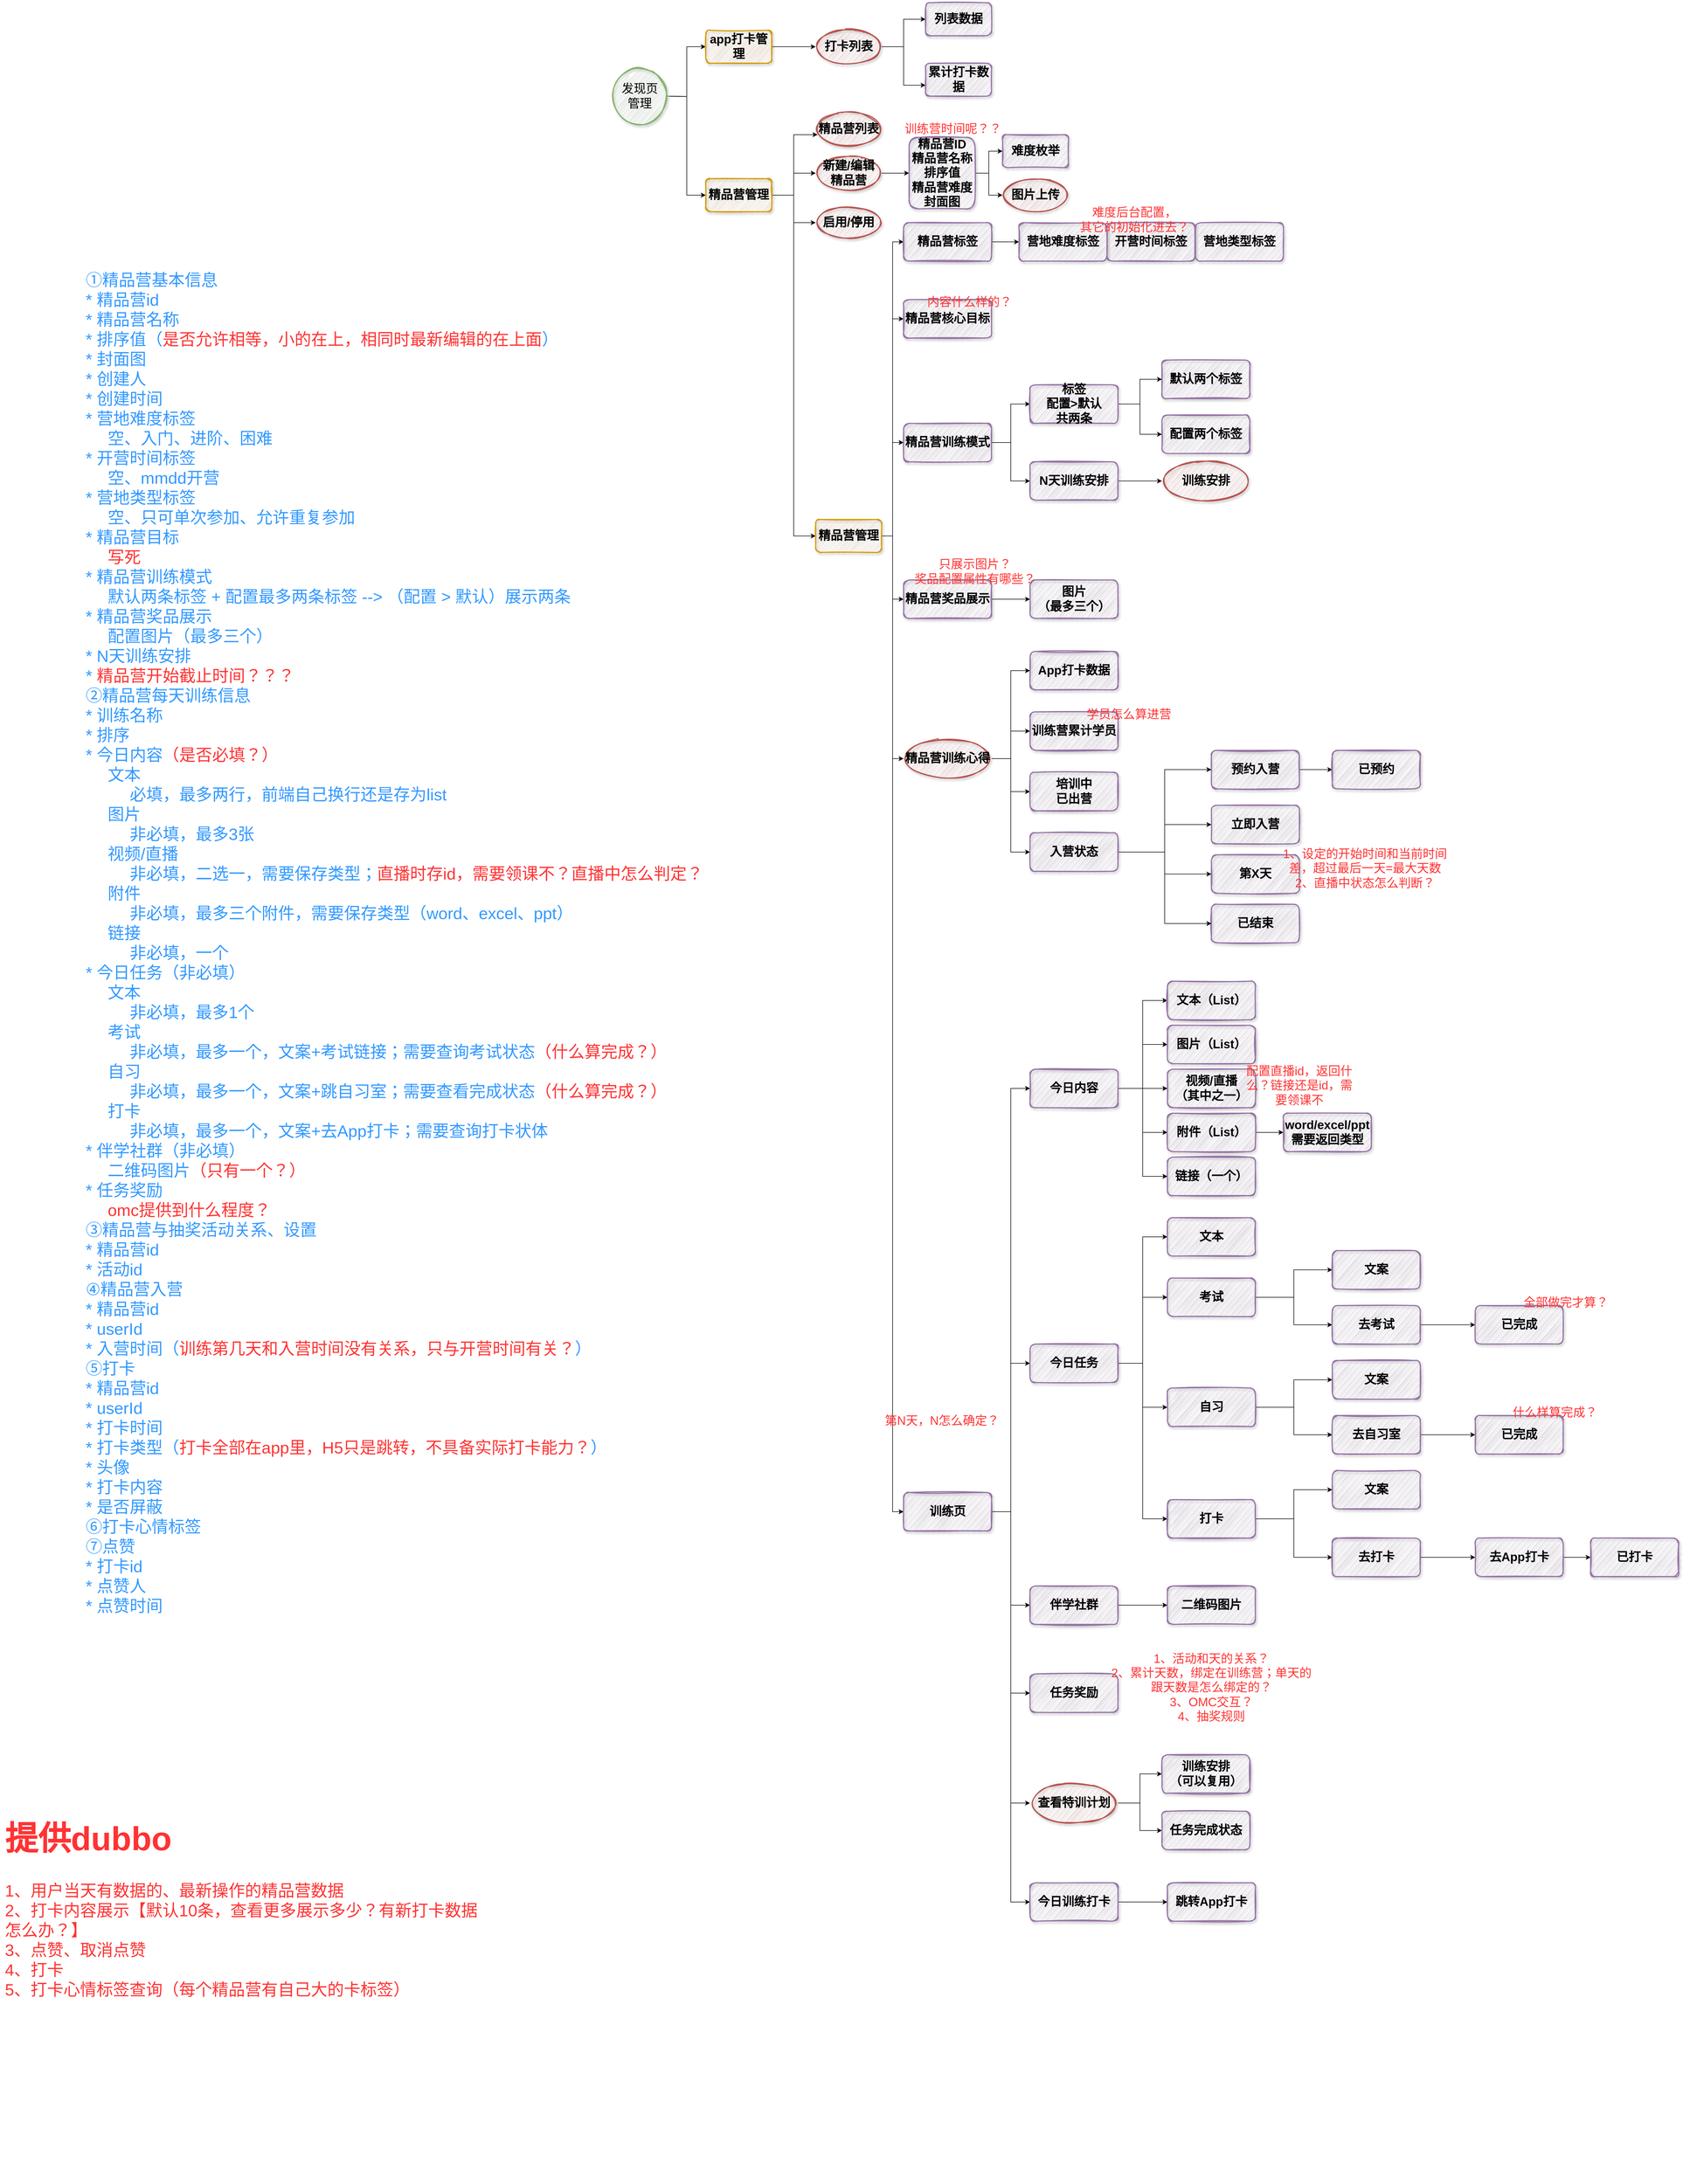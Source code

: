 <mxfile version="16.5.6" type="github">
  <diagram id="2Vl-29mJTYHd3rG5gsJs" name="Page-1">
    <mxGraphModel dx="2404" dy="913" grid="1" gridSize="10" guides="1" tooltips="1" connect="1" arrows="1" fold="1" page="1" pageScale="1" pageWidth="827" pageHeight="1169" math="0" shadow="0">
      <root>
        <mxCell id="0" />
        <mxCell id="1" parent="0" />
        <mxCell id="tsZCZAis8NTeMSvLRY_F-6" style="edgeStyle=orthogonalEdgeStyle;rounded=0;orthogonalLoop=1;jettySize=auto;html=1;exitX=1;exitY=0.5;exitDx=0;exitDy=0;exitPerimeter=0;entryX=0;entryY=0.5;entryDx=0;entryDy=0;fontSize=22;" edge="1" parent="1" target="tsZCZAis8NTeMSvLRY_F-4">
          <mxGeometry relative="1" as="geometry">
            <mxPoint x="690" y="630" as="sourcePoint" />
          </mxGeometry>
        </mxCell>
        <mxCell id="tsZCZAis8NTeMSvLRY_F-7" style="edgeStyle=orthogonalEdgeStyle;rounded=0;orthogonalLoop=1;jettySize=auto;html=1;exitX=1;exitY=0.5;exitDx=0;exitDy=0;exitPerimeter=0;entryX=0;entryY=0.5;entryDx=0;entryDy=0;fontSize=22;" edge="1" parent="1" target="tsZCZAis8NTeMSvLRY_F-2">
          <mxGeometry relative="1" as="geometry">
            <mxPoint x="690" y="630" as="sourcePoint" />
          </mxGeometry>
        </mxCell>
        <mxCell id="tsZCZAis8NTeMSvLRY_F-26" value="" style="edgeStyle=orthogonalEdgeStyle;rounded=0;orthogonalLoop=1;jettySize=auto;html=1;fontSize=22;" edge="1" parent="1" source="tsZCZAis8NTeMSvLRY_F-2" target="tsZCZAis8NTeMSvLRY_F-25">
          <mxGeometry relative="1" as="geometry">
            <Array as="points">
              <mxPoint x="920" y="810" />
              <mxPoint x="920" y="700" />
            </Array>
          </mxGeometry>
        </mxCell>
        <mxCell id="tsZCZAis8NTeMSvLRY_F-28" value="" style="edgeStyle=orthogonalEdgeStyle;rounded=0;orthogonalLoop=1;jettySize=auto;html=1;fontSize=22;" edge="1" parent="1" source="tsZCZAis8NTeMSvLRY_F-2" target="tsZCZAis8NTeMSvLRY_F-27">
          <mxGeometry relative="1" as="geometry" />
        </mxCell>
        <mxCell id="tsZCZAis8NTeMSvLRY_F-30" value="" style="edgeStyle=orthogonalEdgeStyle;rounded=0;orthogonalLoop=1;jettySize=auto;html=1;fontSize=22;" edge="1" parent="1" source="tsZCZAis8NTeMSvLRY_F-2" target="tsZCZAis8NTeMSvLRY_F-29">
          <mxGeometry relative="1" as="geometry">
            <Array as="points">
              <mxPoint x="920" y="810" />
              <mxPoint x="920" y="860" />
            </Array>
          </mxGeometry>
        </mxCell>
        <mxCell id="tsZCZAis8NTeMSvLRY_F-32" style="edgeStyle=orthogonalEdgeStyle;rounded=0;orthogonalLoop=1;jettySize=auto;html=1;exitX=1;exitY=0.5;exitDx=0;exitDy=0;fontSize=22;entryX=0;entryY=0.5;entryDx=0;entryDy=0;" edge="1" parent="1" source="tsZCZAis8NTeMSvLRY_F-2" target="tsZCZAis8NTeMSvLRY_F-33">
          <mxGeometry relative="1" as="geometry">
            <mxPoint x="960" y="940" as="targetPoint" />
          </mxGeometry>
        </mxCell>
        <mxCell id="tsZCZAis8NTeMSvLRY_F-2" value="精品营管理" style="rounded=1;whiteSpace=wrap;html=1;fillColor=#ffe6cc;strokeColor=#d79b00;strokeWidth=2;gradientColor=none;shadow=1;sketch=1;fontStyle=1;fontSize=22;" vertex="1" parent="1">
          <mxGeometry x="760" y="780" width="120" height="60" as="geometry" />
        </mxCell>
        <mxCell id="tsZCZAis8NTeMSvLRY_F-14" value="" style="edgeStyle=orthogonalEdgeStyle;rounded=0;orthogonalLoop=1;jettySize=auto;html=1;fontSize=22;" edge="1" parent="1" source="tsZCZAis8NTeMSvLRY_F-4" target="tsZCZAis8NTeMSvLRY_F-13">
          <mxGeometry relative="1" as="geometry" />
        </mxCell>
        <mxCell id="tsZCZAis8NTeMSvLRY_F-4" value="app打卡管理" style="rounded=1;whiteSpace=wrap;html=1;fontSize=22;fillColor=#ffe6cc;strokeColor=#d79b00;strokeWidth=2;gradientColor=none;shadow=1;sketch=1;fontStyle=1;" vertex="1" parent="1">
          <mxGeometry x="760" y="510" width="120" height="60" as="geometry" />
        </mxCell>
        <mxCell id="tsZCZAis8NTeMSvLRY_F-12" value="发现页&lt;br&gt;管理" style="strokeWidth=2;html=1;shape=mxgraph.flowchart.start_2;whiteSpace=wrap;shadow=1;sketch=1;fontSize=22;fillColor=#d5e8d4;strokeColor=#82b366;" vertex="1" parent="1">
          <mxGeometry x="590" y="580" width="100" height="100" as="geometry" />
        </mxCell>
        <mxCell id="tsZCZAis8NTeMSvLRY_F-16" value="" style="edgeStyle=orthogonalEdgeStyle;rounded=0;orthogonalLoop=1;jettySize=auto;html=1;fontSize=22;" edge="1" parent="1" source="tsZCZAis8NTeMSvLRY_F-13" target="tsZCZAis8NTeMSvLRY_F-15">
          <mxGeometry relative="1" as="geometry" />
        </mxCell>
        <mxCell id="tsZCZAis8NTeMSvLRY_F-18" value="" style="edgeStyle=orthogonalEdgeStyle;rounded=0;orthogonalLoop=1;jettySize=auto;html=1;fontSize=22;" edge="1" parent="1" source="tsZCZAis8NTeMSvLRY_F-13" target="tsZCZAis8NTeMSvLRY_F-17">
          <mxGeometry relative="1" as="geometry">
            <Array as="points">
              <mxPoint x="1120" y="540" />
              <mxPoint x="1120" y="610" />
            </Array>
          </mxGeometry>
        </mxCell>
        <mxCell id="tsZCZAis8NTeMSvLRY_F-13" value="打卡列表" style="ellipse;whiteSpace=wrap;html=1;fontSize=22;fillColor=#f8cecc;strokeColor=#b85450;rounded=1;strokeWidth=2;shadow=1;sketch=1;fontStyle=1;" vertex="1" parent="1">
          <mxGeometry x="960" y="510" width="120" height="60" as="geometry" />
        </mxCell>
        <mxCell id="tsZCZAis8NTeMSvLRY_F-15" value="列表数据" style="whiteSpace=wrap;html=1;fontSize=22;fillColor=#e1d5e7;strokeColor=#9673a6;rounded=1;strokeWidth=2;shadow=1;sketch=1;fontStyle=1;" vertex="1" parent="1">
          <mxGeometry x="1160" y="460" width="120" height="60" as="geometry" />
        </mxCell>
        <mxCell id="tsZCZAis8NTeMSvLRY_F-17" value="累计打卡数据" style="whiteSpace=wrap;html=1;fontSize=22;fillColor=#e1d5e7;strokeColor=#9673a6;rounded=1;strokeWidth=2;shadow=1;sketch=1;fontStyle=1;" vertex="1" parent="1">
          <mxGeometry x="1160" y="570" width="120" height="60" as="geometry" />
        </mxCell>
        <mxCell id="tsZCZAis8NTeMSvLRY_F-25" value="精品营列表" style="ellipse;whiteSpace=wrap;html=1;fontSize=22;fillColor=#f8cecc;strokeColor=#b85450;rounded=1;strokeWidth=2;shadow=1;sketch=1;fontStyle=1;" vertex="1" parent="1">
          <mxGeometry x="960" y="660" width="120" height="60" as="geometry" />
        </mxCell>
        <mxCell id="tsZCZAis8NTeMSvLRY_F-38" style="edgeStyle=orthogonalEdgeStyle;rounded=0;orthogonalLoop=1;jettySize=auto;html=1;exitX=1;exitY=0.5;exitDx=0;exitDy=0;fontSize=22;" edge="1" parent="1" source="tsZCZAis8NTeMSvLRY_F-27" target="tsZCZAis8NTeMSvLRY_F-35">
          <mxGeometry relative="1" as="geometry" />
        </mxCell>
        <mxCell id="tsZCZAis8NTeMSvLRY_F-27" value="新建/编辑&lt;br&gt;精品营" style="ellipse;whiteSpace=wrap;html=1;fontSize=22;fillColor=#f8cecc;strokeColor=#b85450;rounded=1;strokeWidth=2;shadow=1;sketch=1;fontStyle=1;" vertex="1" parent="1">
          <mxGeometry x="960" y="740" width="120" height="60" as="geometry" />
        </mxCell>
        <mxCell id="tsZCZAis8NTeMSvLRY_F-29" value="启用/停用" style="ellipse;whiteSpace=wrap;html=1;fontSize=22;fillColor=#f8cecc;strokeColor=#b85450;rounded=1;strokeWidth=2;shadow=1;sketch=1;fontStyle=1;" vertex="1" parent="1">
          <mxGeometry x="960" y="830" width="120" height="60" as="geometry" />
        </mxCell>
        <mxCell id="tsZCZAis8NTeMSvLRY_F-93" style="edgeStyle=orthogonalEdgeStyle;rounded=0;orthogonalLoop=1;jettySize=auto;html=1;exitX=1;exitY=0.5;exitDx=0;exitDy=0;entryX=0;entryY=0.5;entryDx=0;entryDy=0;fontSize=22;fontColor=#FF3333;" edge="1" parent="1" source="tsZCZAis8NTeMSvLRY_F-33" target="tsZCZAis8NTeMSvLRY_F-45">
          <mxGeometry relative="1" as="geometry" />
        </mxCell>
        <mxCell id="tsZCZAis8NTeMSvLRY_F-94" style="edgeStyle=orthogonalEdgeStyle;rounded=0;orthogonalLoop=1;jettySize=auto;html=1;exitX=1;exitY=0.5;exitDx=0;exitDy=0;entryX=0;entryY=0.5;entryDx=0;entryDy=0;fontSize=22;fontColor=#FF3333;" edge="1" parent="1" source="tsZCZAis8NTeMSvLRY_F-33" target="tsZCZAis8NTeMSvLRY_F-41">
          <mxGeometry relative="1" as="geometry" />
        </mxCell>
        <mxCell id="tsZCZAis8NTeMSvLRY_F-95" style="edgeStyle=orthogonalEdgeStyle;rounded=0;orthogonalLoop=1;jettySize=auto;html=1;exitX=1;exitY=0.5;exitDx=0;exitDy=0;entryX=0;entryY=0.5;entryDx=0;entryDy=0;fontSize=22;fontColor=#FF3333;" edge="1" parent="1" source="tsZCZAis8NTeMSvLRY_F-33" target="tsZCZAis8NTeMSvLRY_F-42">
          <mxGeometry relative="1" as="geometry" />
        </mxCell>
        <mxCell id="tsZCZAis8NTeMSvLRY_F-96" style="edgeStyle=orthogonalEdgeStyle;rounded=0;orthogonalLoop=1;jettySize=auto;html=1;exitX=1;exitY=0.5;exitDx=0;exitDy=0;entryX=0;entryY=0.5;entryDx=0;entryDy=0;fontSize=22;fontColor=#FF3333;" edge="1" parent="1" source="tsZCZAis8NTeMSvLRY_F-33" target="tsZCZAis8NTeMSvLRY_F-43">
          <mxGeometry relative="1" as="geometry" />
        </mxCell>
        <mxCell id="tsZCZAis8NTeMSvLRY_F-97" style="edgeStyle=orthogonalEdgeStyle;rounded=0;orthogonalLoop=1;jettySize=auto;html=1;exitX=1;exitY=0.5;exitDx=0;exitDy=0;entryX=0;entryY=0.5;entryDx=0;entryDy=0;fontSize=22;fontColor=#FF3333;" edge="1" parent="1" source="tsZCZAis8NTeMSvLRY_F-33" target="tsZCZAis8NTeMSvLRY_F-68">
          <mxGeometry relative="1" as="geometry" />
        </mxCell>
        <mxCell id="tsZCZAis8NTeMSvLRY_F-171" style="edgeStyle=orthogonalEdgeStyle;rounded=0;orthogonalLoop=1;jettySize=auto;html=1;exitX=1;exitY=0.5;exitDx=0;exitDy=0;entryX=0;entryY=0.5;entryDx=0;entryDy=0;fontSize=22;fontColor=#FF3333;" edge="1" parent="1" source="tsZCZAis8NTeMSvLRY_F-33" target="tsZCZAis8NTeMSvLRY_F-99">
          <mxGeometry relative="1" as="geometry" />
        </mxCell>
        <mxCell id="tsZCZAis8NTeMSvLRY_F-33" value="&lt;span&gt;精品营管理&lt;/span&gt;" style="rounded=1;whiteSpace=wrap;html=1;fontSize=22;fillColor=#ffe6cc;strokeColor=#d79b00;strokeWidth=2;gradientColor=none;shadow=1;sketch=1;fontStyle=1;" vertex="1" parent="1">
          <mxGeometry x="960" y="1400" width="120" height="60" as="geometry" />
        </mxCell>
        <mxCell id="tsZCZAis8NTeMSvLRY_F-39" style="edgeStyle=orthogonalEdgeStyle;rounded=0;orthogonalLoop=1;jettySize=auto;html=1;exitX=1;exitY=0.5;exitDx=0;exitDy=0;entryX=0;entryY=0.5;entryDx=0;entryDy=0;fontSize=22;" edge="1" parent="1" source="tsZCZAis8NTeMSvLRY_F-35" target="tsZCZAis8NTeMSvLRY_F-37">
          <mxGeometry relative="1" as="geometry" />
        </mxCell>
        <mxCell id="tsZCZAis8NTeMSvLRY_F-40" style="edgeStyle=orthogonalEdgeStyle;rounded=0;orthogonalLoop=1;jettySize=auto;html=1;exitX=1;exitY=0.5;exitDx=0;exitDy=0;entryX=0;entryY=0.5;entryDx=0;entryDy=0;fontSize=22;" edge="1" parent="1" source="tsZCZAis8NTeMSvLRY_F-35" target="tsZCZAis8NTeMSvLRY_F-36">
          <mxGeometry relative="1" as="geometry" />
        </mxCell>
        <mxCell id="tsZCZAis8NTeMSvLRY_F-35" value="精品营ID&lt;br&gt;精品营名称&lt;br&gt;排序值&lt;br&gt;精品营难度&lt;br&gt;封面图" style="whiteSpace=wrap;html=1;fontSize=22;fillColor=#e1d5e7;strokeColor=#9673a6;rounded=1;strokeWidth=2;shadow=1;sketch=1;fontStyle=1;" vertex="1" parent="1">
          <mxGeometry x="1130" y="705" width="120" height="130" as="geometry" />
        </mxCell>
        <mxCell id="tsZCZAis8NTeMSvLRY_F-36" value="图片上传" style="ellipse;whiteSpace=wrap;html=1;fontSize=22;fillColor=#f8cecc;strokeColor=#b85450;rounded=1;strokeWidth=2;shadow=1;sketch=1;fontStyle=1;" vertex="1" parent="1">
          <mxGeometry x="1300" y="780" width="120" height="60" as="geometry" />
        </mxCell>
        <mxCell id="tsZCZAis8NTeMSvLRY_F-37" value="难度枚举" style="whiteSpace=wrap;html=1;fontSize=22;fillColor=#e1d5e7;strokeColor=#9673a6;rounded=1;strokeWidth=2;shadow=1;sketch=1;fontStyle=1;" vertex="1" parent="1">
          <mxGeometry x="1300" y="700" width="120" height="60" as="geometry" />
        </mxCell>
        <mxCell id="tsZCZAis8NTeMSvLRY_F-41" value="精品营核心目标" style="whiteSpace=wrap;html=1;fontSize=22;fillColor=#e1d5e7;strokeColor=#9673a6;rounded=1;strokeWidth=2;shadow=1;sketch=1;fontStyle=1;" vertex="1" parent="1">
          <mxGeometry x="1120" y="1000" width="160" height="70" as="geometry" />
        </mxCell>
        <mxCell id="tsZCZAis8NTeMSvLRY_F-59" style="edgeStyle=orthogonalEdgeStyle;rounded=0;orthogonalLoop=1;jettySize=auto;html=1;exitX=1;exitY=0.5;exitDx=0;exitDy=0;entryX=0;entryY=0.5;entryDx=0;entryDy=0;fontSize=22;fontColor=#FF3333;" edge="1" parent="1" source="tsZCZAis8NTeMSvLRY_F-42" target="tsZCZAis8NTeMSvLRY_F-55">
          <mxGeometry relative="1" as="geometry" />
        </mxCell>
        <mxCell id="tsZCZAis8NTeMSvLRY_F-60" style="edgeStyle=orthogonalEdgeStyle;rounded=0;orthogonalLoop=1;jettySize=auto;html=1;exitX=1;exitY=0.5;exitDx=0;exitDy=0;entryX=0;entryY=0.5;entryDx=0;entryDy=0;fontSize=22;fontColor=#FF3333;" edge="1" parent="1" source="tsZCZAis8NTeMSvLRY_F-42" target="tsZCZAis8NTeMSvLRY_F-58">
          <mxGeometry relative="1" as="geometry" />
        </mxCell>
        <mxCell id="tsZCZAis8NTeMSvLRY_F-42" value="精品营训练模式" style="whiteSpace=wrap;html=1;fontSize=22;fillColor=#e1d5e7;strokeColor=#9673a6;rounded=1;strokeWidth=2;shadow=1;sketch=1;fontStyle=1;" vertex="1" parent="1">
          <mxGeometry x="1120" y="1225" width="160" height="70" as="geometry" />
        </mxCell>
        <mxCell id="tsZCZAis8NTeMSvLRY_F-62" style="edgeStyle=orthogonalEdgeStyle;rounded=0;orthogonalLoop=1;jettySize=auto;html=1;exitX=1;exitY=0.5;exitDx=0;exitDy=0;entryX=0;entryY=0.5;entryDx=0;entryDy=0;fontSize=22;fontColor=#FF3333;" edge="1" parent="1" source="tsZCZAis8NTeMSvLRY_F-43" target="tsZCZAis8NTeMSvLRY_F-61">
          <mxGeometry relative="1" as="geometry" />
        </mxCell>
        <mxCell id="tsZCZAis8NTeMSvLRY_F-43" value="精品营奖品展示" style="whiteSpace=wrap;html=1;fontSize=22;fillColor=#e1d5e7;strokeColor=#9673a6;rounded=1;strokeWidth=2;shadow=1;sketch=1;fontStyle=1;" vertex="1" parent="1">
          <mxGeometry x="1120" y="1510" width="160" height="70" as="geometry" />
        </mxCell>
        <mxCell id="tsZCZAis8NTeMSvLRY_F-49" value="" style="edgeStyle=orthogonalEdgeStyle;rounded=0;orthogonalLoop=1;jettySize=auto;html=1;fontSize=22;" edge="1" parent="1" source="tsZCZAis8NTeMSvLRY_F-45" target="tsZCZAis8NTeMSvLRY_F-46">
          <mxGeometry relative="1" as="geometry" />
        </mxCell>
        <mxCell id="tsZCZAis8NTeMSvLRY_F-45" value="精品营标签" style="whiteSpace=wrap;html=1;fontSize=22;fillColor=#e1d5e7;strokeColor=#9673a6;rounded=1;strokeWidth=2;shadow=1;sketch=1;fontStyle=1;" vertex="1" parent="1">
          <mxGeometry x="1120" y="860" width="160" height="70" as="geometry" />
        </mxCell>
        <mxCell id="tsZCZAis8NTeMSvLRY_F-46" value="营地难度标签" style="whiteSpace=wrap;html=1;fontSize=22;fillColor=#e1d5e7;strokeColor=#9673a6;rounded=1;strokeWidth=2;shadow=1;sketch=1;fontStyle=1;" vertex="1" parent="1">
          <mxGeometry x="1330" y="860" width="160" height="70" as="geometry" />
        </mxCell>
        <mxCell id="tsZCZAis8NTeMSvLRY_F-47" value="开营时间标签" style="whiteSpace=wrap;html=1;fontSize=22;fillColor=#e1d5e7;strokeColor=#9673a6;rounded=1;strokeWidth=2;shadow=1;sketch=1;fontStyle=1;" vertex="1" parent="1">
          <mxGeometry x="1490" y="860" width="160" height="70" as="geometry" />
        </mxCell>
        <mxCell id="tsZCZAis8NTeMSvLRY_F-48" value="营地类型标签" style="whiteSpace=wrap;html=1;fontSize=22;fillColor=#e1d5e7;strokeColor=#9673a6;rounded=1;strokeWidth=2;shadow=1;sketch=1;fontStyle=1;" vertex="1" parent="1">
          <mxGeometry x="1651" y="860" width="160" height="70" as="geometry" />
        </mxCell>
        <mxCell id="tsZCZAis8NTeMSvLRY_F-50" value="&lt;font color=&quot;#ff3333&quot;&gt;难度后台配置，&lt;br&gt;其它的初始化进去？&lt;/font&gt;" style="text;html=1;strokeColor=none;fillColor=none;align=center;verticalAlign=middle;whiteSpace=wrap;rounded=0;shadow=1;sketch=1;fontSize=22;" vertex="1" parent="1">
          <mxGeometry x="1430" y="850" width="220" height="10" as="geometry" />
        </mxCell>
        <mxCell id="tsZCZAis8NTeMSvLRY_F-51" style="edgeStyle=orthogonalEdgeStyle;rounded=0;orthogonalLoop=1;jettySize=auto;html=1;exitX=0.5;exitY=1;exitDx=0;exitDy=0;fontSize=22;fontColor=#FF3333;" edge="1" parent="1" source="tsZCZAis8NTeMSvLRY_F-50" target="tsZCZAis8NTeMSvLRY_F-50">
          <mxGeometry relative="1" as="geometry" />
        </mxCell>
        <mxCell id="tsZCZAis8NTeMSvLRY_F-52" value="&lt;font color=&quot;#ff3333&quot;&gt;内容什么样的？&lt;/font&gt;" style="text;html=1;strokeColor=none;fillColor=none;align=center;verticalAlign=middle;whiteSpace=wrap;rounded=0;shadow=1;sketch=1;fontSize=22;" vertex="1" parent="1">
          <mxGeometry x="1140" y="1000" width="200" height="10" as="geometry" />
        </mxCell>
        <mxCell id="tsZCZAis8NTeMSvLRY_F-53" value="默认两个标签" style="whiteSpace=wrap;html=1;fontSize=22;fillColor=#e1d5e7;strokeColor=#9673a6;rounded=1;strokeWidth=2;shadow=1;sketch=1;fontStyle=1;" vertex="1" parent="1">
          <mxGeometry x="1590" y="1110" width="160" height="70" as="geometry" />
        </mxCell>
        <mxCell id="tsZCZAis8NTeMSvLRY_F-54" value="配置两个标签" style="whiteSpace=wrap;html=1;fontSize=22;fillColor=#e1d5e7;strokeColor=#9673a6;rounded=1;strokeWidth=2;shadow=1;sketch=1;fontStyle=1;" vertex="1" parent="1">
          <mxGeometry x="1590" y="1210" width="160" height="70" as="geometry" />
        </mxCell>
        <mxCell id="tsZCZAis8NTeMSvLRY_F-56" style="edgeStyle=orthogonalEdgeStyle;rounded=0;orthogonalLoop=1;jettySize=auto;html=1;exitX=1;exitY=0.5;exitDx=0;exitDy=0;fontSize=22;fontColor=#FF3333;" edge="1" parent="1" source="tsZCZAis8NTeMSvLRY_F-55" target="tsZCZAis8NTeMSvLRY_F-53">
          <mxGeometry relative="1" as="geometry" />
        </mxCell>
        <mxCell id="tsZCZAis8NTeMSvLRY_F-57" style="edgeStyle=orthogonalEdgeStyle;rounded=0;orthogonalLoop=1;jettySize=auto;html=1;exitX=1;exitY=0.5;exitDx=0;exitDy=0;entryX=0;entryY=0.5;entryDx=0;entryDy=0;fontSize=22;fontColor=#FF3333;" edge="1" parent="1" source="tsZCZAis8NTeMSvLRY_F-55" target="tsZCZAis8NTeMSvLRY_F-54">
          <mxGeometry relative="1" as="geometry" />
        </mxCell>
        <mxCell id="tsZCZAis8NTeMSvLRY_F-55" value="标签&lt;br&gt;配置&amp;gt;默认&lt;br&gt;共两条" style="whiteSpace=wrap;html=1;fontSize=22;fillColor=#e1d5e7;strokeColor=#9673a6;rounded=1;strokeWidth=2;shadow=1;sketch=1;fontStyle=1;" vertex="1" parent="1">
          <mxGeometry x="1350" y="1155" width="160" height="70" as="geometry" />
        </mxCell>
        <mxCell id="tsZCZAis8NTeMSvLRY_F-92" style="edgeStyle=orthogonalEdgeStyle;rounded=0;orthogonalLoop=1;jettySize=auto;html=1;exitX=1;exitY=0.5;exitDx=0;exitDy=0;entryX=0;entryY=0.5;entryDx=0;entryDy=0;fontSize=22;fontColor=#FF3333;" edge="1" parent="1" source="tsZCZAis8NTeMSvLRY_F-58" target="tsZCZAis8NTeMSvLRY_F-91">
          <mxGeometry relative="1" as="geometry" />
        </mxCell>
        <mxCell id="tsZCZAis8NTeMSvLRY_F-58" value="N天训练安排" style="whiteSpace=wrap;html=1;fontSize=22;fillColor=#e1d5e7;strokeColor=#9673a6;rounded=1;strokeWidth=2;shadow=1;sketch=1;fontStyle=1;" vertex="1" parent="1">
          <mxGeometry x="1350" y="1295" width="160" height="70" as="geometry" />
        </mxCell>
        <mxCell id="tsZCZAis8NTeMSvLRY_F-61" value="图片&lt;br&gt;（最多三个）" style="whiteSpace=wrap;html=1;fontSize=22;fillColor=#e1d5e7;strokeColor=#9673a6;rounded=1;strokeWidth=2;shadow=1;sketch=1;fontStyle=1;" vertex="1" parent="1">
          <mxGeometry x="1350" y="1510" width="160" height="70" as="geometry" />
        </mxCell>
        <mxCell id="tsZCZAis8NTeMSvLRY_F-63" value="&lt;font color=&quot;#ff3333&quot;&gt;只展示图片？&lt;br&gt;奖品配置属性有哪些？&lt;br&gt;&lt;/font&gt;" style="text;html=1;strokeColor=none;fillColor=none;align=center;verticalAlign=middle;whiteSpace=wrap;rounded=0;shadow=1;sketch=1;fontSize=22;" vertex="1" parent="1">
          <mxGeometry x="1130" y="1490" width="240" height="10" as="geometry" />
        </mxCell>
        <mxCell id="tsZCZAis8NTeMSvLRY_F-72" style="edgeStyle=orthogonalEdgeStyle;rounded=0;orthogonalLoop=1;jettySize=auto;html=1;exitX=1;exitY=0.5;exitDx=0;exitDy=0;entryX=0;entryY=0.5;entryDx=0;entryDy=0;fontSize=22;fontColor=#FF3333;" edge="1" parent="1" source="tsZCZAis8NTeMSvLRY_F-68" target="tsZCZAis8NTeMSvLRY_F-69">
          <mxGeometry relative="1" as="geometry" />
        </mxCell>
        <mxCell id="tsZCZAis8NTeMSvLRY_F-73" style="edgeStyle=orthogonalEdgeStyle;rounded=0;orthogonalLoop=1;jettySize=auto;html=1;exitX=1;exitY=0.5;exitDx=0;exitDy=0;fontSize=22;fontColor=#FF3333;" edge="1" parent="1" source="tsZCZAis8NTeMSvLRY_F-68" target="tsZCZAis8NTeMSvLRY_F-70">
          <mxGeometry relative="1" as="geometry" />
        </mxCell>
        <mxCell id="tsZCZAis8NTeMSvLRY_F-75" style="edgeStyle=orthogonalEdgeStyle;rounded=0;orthogonalLoop=1;jettySize=auto;html=1;exitX=1;exitY=0.5;exitDx=0;exitDy=0;entryX=0;entryY=0.5;entryDx=0;entryDy=0;fontSize=22;fontColor=#FF3333;" edge="1" parent="1" source="tsZCZAis8NTeMSvLRY_F-68" target="tsZCZAis8NTeMSvLRY_F-74">
          <mxGeometry relative="1" as="geometry" />
        </mxCell>
        <mxCell id="tsZCZAis8NTeMSvLRY_F-84" style="edgeStyle=orthogonalEdgeStyle;rounded=0;orthogonalLoop=1;jettySize=auto;html=1;exitX=1;exitY=0.5;exitDx=0;exitDy=0;entryX=0;entryY=0.5;entryDx=0;entryDy=0;fontSize=22;fontColor=#FF3333;" edge="1" parent="1" source="tsZCZAis8NTeMSvLRY_F-68" target="tsZCZAis8NTeMSvLRY_F-83">
          <mxGeometry relative="1" as="geometry" />
        </mxCell>
        <mxCell id="tsZCZAis8NTeMSvLRY_F-68" value="精品营训练心得" style="ellipse;whiteSpace=wrap;html=1;fontSize=22;fillColor=#f8cecc;strokeColor=#b85450;rounded=1;strokeWidth=2;shadow=1;sketch=1;fontStyle=1;" vertex="1" parent="1">
          <mxGeometry x="1120" y="1800" width="160" height="70" as="geometry" />
        </mxCell>
        <mxCell id="tsZCZAis8NTeMSvLRY_F-69" value="App打卡数据" style="whiteSpace=wrap;html=1;fontSize=22;fillColor=#e1d5e7;strokeColor=#9673a6;rounded=1;strokeWidth=2;shadow=1;sketch=1;fontStyle=1;" vertex="1" parent="1">
          <mxGeometry x="1350" y="1640" width="160" height="70" as="geometry" />
        </mxCell>
        <mxCell id="tsZCZAis8NTeMSvLRY_F-70" value="训练营累计学员" style="whiteSpace=wrap;html=1;fontSize=22;fillColor=#e1d5e7;strokeColor=#9673a6;rounded=1;strokeWidth=2;shadow=1;sketch=1;fontStyle=1;" vertex="1" parent="1">
          <mxGeometry x="1350" y="1750" width="160" height="70" as="geometry" />
        </mxCell>
        <mxCell id="tsZCZAis8NTeMSvLRY_F-71" value="学员怎么算进营" style="text;html=1;strokeColor=none;fillColor=none;align=center;verticalAlign=middle;whiteSpace=wrap;rounded=0;shadow=1;sketch=1;fontSize=22;fontColor=#FF3333;" vertex="1" parent="1">
          <mxGeometry x="1450" y="1740" width="160" height="30" as="geometry" />
        </mxCell>
        <mxCell id="tsZCZAis8NTeMSvLRY_F-74" value="培训中&lt;br&gt;已出营" style="whiteSpace=wrap;html=1;fontSize=22;fillColor=#e1d5e7;strokeColor=#9673a6;rounded=1;strokeWidth=2;shadow=1;sketch=1;fontStyle=1;" vertex="1" parent="1">
          <mxGeometry x="1350" y="1860" width="160" height="70" as="geometry" />
        </mxCell>
        <mxCell id="tsZCZAis8NTeMSvLRY_F-89" style="edgeStyle=orthogonalEdgeStyle;rounded=0;orthogonalLoop=1;jettySize=auto;html=1;exitX=1;exitY=0.5;exitDx=0;exitDy=0;fontSize=22;fontColor=#FF3333;" edge="1" parent="1" source="tsZCZAis8NTeMSvLRY_F-76" target="tsZCZAis8NTeMSvLRY_F-80">
          <mxGeometry relative="1" as="geometry" />
        </mxCell>
        <mxCell id="tsZCZAis8NTeMSvLRY_F-76" value="预约入营" style="whiteSpace=wrap;html=1;fontSize=22;fillColor=#e1d5e7;strokeColor=#9673a6;rounded=1;strokeWidth=2;shadow=1;sketch=1;fontStyle=1;" vertex="1" parent="1">
          <mxGeometry x="1680" y="1820" width="160" height="70" as="geometry" />
        </mxCell>
        <mxCell id="tsZCZAis8NTeMSvLRY_F-77" value="立即入营" style="whiteSpace=wrap;html=1;fontSize=22;fillColor=#e1d5e7;strokeColor=#9673a6;rounded=1;strokeWidth=2;shadow=1;sketch=1;fontStyle=1;" vertex="1" parent="1">
          <mxGeometry x="1680" y="1920" width="160" height="70" as="geometry" />
        </mxCell>
        <mxCell id="tsZCZAis8NTeMSvLRY_F-78" value="第X天" style="whiteSpace=wrap;html=1;fontSize=22;fillColor=#e1d5e7;strokeColor=#9673a6;rounded=1;strokeWidth=2;shadow=1;sketch=1;fontStyle=1;" vertex="1" parent="1">
          <mxGeometry x="1680" y="2010" width="160" height="70" as="geometry" />
        </mxCell>
        <mxCell id="tsZCZAis8NTeMSvLRY_F-79" value="已结束" style="whiteSpace=wrap;html=1;fontSize=22;fillColor=#e1d5e7;strokeColor=#9673a6;rounded=1;strokeWidth=2;shadow=1;sketch=1;fontStyle=1;" vertex="1" parent="1">
          <mxGeometry x="1680" y="2100" width="160" height="70" as="geometry" />
        </mxCell>
        <mxCell id="tsZCZAis8NTeMSvLRY_F-80" value="已预约" style="whiteSpace=wrap;html=1;fontSize=22;fillColor=#e1d5e7;strokeColor=#9673a6;rounded=1;strokeWidth=2;shadow=1;sketch=1;fontStyle=1;" vertex="1" parent="1">
          <mxGeometry x="1900" y="1820" width="160" height="70" as="geometry" />
        </mxCell>
        <mxCell id="tsZCZAis8NTeMSvLRY_F-82" value="训练营时间呢？？" style="text;html=1;strokeColor=none;fillColor=none;align=center;verticalAlign=middle;whiteSpace=wrap;rounded=0;shadow=1;sketch=1;fontSize=22;fontColor=#FF3333;" vertex="1" parent="1">
          <mxGeometry x="1120" y="690" width="180" as="geometry" />
        </mxCell>
        <mxCell id="tsZCZAis8NTeMSvLRY_F-85" style="edgeStyle=orthogonalEdgeStyle;rounded=0;orthogonalLoop=1;jettySize=auto;html=1;exitX=1;exitY=0.5;exitDx=0;exitDy=0;entryX=0;entryY=0.5;entryDx=0;entryDy=0;fontSize=22;fontColor=#FF3333;" edge="1" parent="1" source="tsZCZAis8NTeMSvLRY_F-83" target="tsZCZAis8NTeMSvLRY_F-76">
          <mxGeometry relative="1" as="geometry" />
        </mxCell>
        <mxCell id="tsZCZAis8NTeMSvLRY_F-86" style="edgeStyle=orthogonalEdgeStyle;rounded=0;orthogonalLoop=1;jettySize=auto;html=1;exitX=1;exitY=0.5;exitDx=0;exitDy=0;entryX=0;entryY=0.5;entryDx=0;entryDy=0;fontSize=22;fontColor=#FF3333;" edge="1" parent="1" source="tsZCZAis8NTeMSvLRY_F-83" target="tsZCZAis8NTeMSvLRY_F-77">
          <mxGeometry relative="1" as="geometry" />
        </mxCell>
        <mxCell id="tsZCZAis8NTeMSvLRY_F-87" style="edgeStyle=orthogonalEdgeStyle;rounded=0;orthogonalLoop=1;jettySize=auto;html=1;exitX=1;exitY=0.5;exitDx=0;exitDy=0;entryX=0;entryY=0.5;entryDx=0;entryDy=0;fontSize=22;fontColor=#FF3333;" edge="1" parent="1" source="tsZCZAis8NTeMSvLRY_F-83" target="tsZCZAis8NTeMSvLRY_F-78">
          <mxGeometry relative="1" as="geometry" />
        </mxCell>
        <mxCell id="tsZCZAis8NTeMSvLRY_F-88" style="edgeStyle=orthogonalEdgeStyle;rounded=0;orthogonalLoop=1;jettySize=auto;html=1;exitX=1;exitY=0.5;exitDx=0;exitDy=0;entryX=0;entryY=0.5;entryDx=0;entryDy=0;fontSize=22;fontColor=#FF3333;" edge="1" parent="1" source="tsZCZAis8NTeMSvLRY_F-83" target="tsZCZAis8NTeMSvLRY_F-79">
          <mxGeometry relative="1" as="geometry" />
        </mxCell>
        <mxCell id="tsZCZAis8NTeMSvLRY_F-83" value="入营状态" style="whiteSpace=wrap;html=1;fontSize=22;fillColor=#e1d5e7;strokeColor=#9673a6;rounded=1;strokeWidth=2;shadow=1;sketch=1;fontStyle=1;" vertex="1" parent="1">
          <mxGeometry x="1350" y="1970" width="160" height="70" as="geometry" />
        </mxCell>
        <mxCell id="tsZCZAis8NTeMSvLRY_F-90" value="1、设定的开始时间和当前时间差，超过最后一天=最大天数&lt;br&gt;2、直播中状态怎么判断？" style="text;html=1;strokeColor=none;fillColor=none;align=center;verticalAlign=middle;whiteSpace=wrap;rounded=0;shadow=1;sketch=1;fontSize=22;fontColor=#FF3333;" vertex="1" parent="1">
          <mxGeometry x="1800" y="2020" width="319" height="30" as="geometry" />
        </mxCell>
        <mxCell id="tsZCZAis8NTeMSvLRY_F-91" value="训练安排" style="ellipse;whiteSpace=wrap;html=1;fontSize=22;fillColor=#f8cecc;strokeColor=#b85450;rounded=1;strokeWidth=2;shadow=1;sketch=1;fontStyle=1;" vertex="1" parent="1">
          <mxGeometry x="1590" y="1295" width="160" height="70" as="geometry" />
        </mxCell>
        <mxCell id="tsZCZAis8NTeMSvLRY_F-166" style="edgeStyle=orthogonalEdgeStyle;rounded=0;orthogonalLoop=1;jettySize=auto;html=1;exitX=1;exitY=0.5;exitDx=0;exitDy=0;entryX=0;entryY=0.5;entryDx=0;entryDy=0;fontSize=22;fontColor=#FF3333;" edge="1" parent="1" source="tsZCZAis8NTeMSvLRY_F-99" target="tsZCZAis8NTeMSvLRY_F-100">
          <mxGeometry relative="1" as="geometry" />
        </mxCell>
        <mxCell id="tsZCZAis8NTeMSvLRY_F-167" style="edgeStyle=orthogonalEdgeStyle;rounded=0;orthogonalLoop=1;jettySize=auto;html=1;exitX=1;exitY=0.5;exitDx=0;exitDy=0;entryX=0;entryY=0.5;entryDx=0;entryDy=0;fontSize=22;fontColor=#FF3333;" edge="1" parent="1" source="tsZCZAis8NTeMSvLRY_F-99" target="tsZCZAis8NTeMSvLRY_F-101">
          <mxGeometry relative="1" as="geometry" />
        </mxCell>
        <mxCell id="tsZCZAis8NTeMSvLRY_F-168" style="edgeStyle=orthogonalEdgeStyle;rounded=0;orthogonalLoop=1;jettySize=auto;html=1;exitX=1;exitY=0.5;exitDx=0;exitDy=0;entryX=0;entryY=0.5;entryDx=0;entryDy=0;fontSize=22;fontColor=#FF3333;" edge="1" parent="1" source="tsZCZAis8NTeMSvLRY_F-99" target="tsZCZAis8NTeMSvLRY_F-102">
          <mxGeometry relative="1" as="geometry" />
        </mxCell>
        <mxCell id="tsZCZAis8NTeMSvLRY_F-169" style="edgeStyle=orthogonalEdgeStyle;rounded=0;orthogonalLoop=1;jettySize=auto;html=1;exitX=1;exitY=0.5;exitDx=0;exitDy=0;entryX=0;entryY=0.5;entryDx=0;entryDy=0;fontSize=22;fontColor=#FF3333;" edge="1" parent="1" source="tsZCZAis8NTeMSvLRY_F-99" target="tsZCZAis8NTeMSvLRY_F-103">
          <mxGeometry relative="1" as="geometry" />
        </mxCell>
        <mxCell id="tsZCZAis8NTeMSvLRY_F-170" style="edgeStyle=orthogonalEdgeStyle;rounded=0;orthogonalLoop=1;jettySize=auto;html=1;exitX=1;exitY=0.5;exitDx=0;exitDy=0;entryX=0;entryY=0.5;entryDx=0;entryDy=0;fontSize=22;fontColor=#FF3333;" edge="1" parent="1" source="tsZCZAis8NTeMSvLRY_F-99" target="tsZCZAis8NTeMSvLRY_F-158">
          <mxGeometry relative="1" as="geometry" />
        </mxCell>
        <mxCell id="tsZCZAis8NTeMSvLRY_F-173" style="edgeStyle=orthogonalEdgeStyle;rounded=0;orthogonalLoop=1;jettySize=auto;html=1;exitX=1;exitY=0.5;exitDx=0;exitDy=0;entryX=0;entryY=0.5;entryDx=0;entryDy=0;fontSize=22;fontColor=#FF3333;" edge="1" parent="1" source="tsZCZAis8NTeMSvLRY_F-99" target="tsZCZAis8NTeMSvLRY_F-159">
          <mxGeometry relative="1" as="geometry" />
        </mxCell>
        <mxCell id="tsZCZAis8NTeMSvLRY_F-99" value="训练页" style="whiteSpace=wrap;html=1;fontSize=22;fillColor=#e1d5e7;strokeColor=#9673a6;rounded=1;strokeWidth=2;shadow=1;sketch=1;fontStyle=1;" vertex="1" parent="1">
          <mxGeometry x="1120" y="3170" width="160" height="70" as="geometry" />
        </mxCell>
        <mxCell id="tsZCZAis8NTeMSvLRY_F-109" style="edgeStyle=orthogonalEdgeStyle;rounded=0;orthogonalLoop=1;jettySize=auto;html=1;exitX=1;exitY=0.5;exitDx=0;exitDy=0;entryX=0;entryY=0.5;entryDx=0;entryDy=0;fontSize=22;fontColor=#FF3333;" edge="1" parent="1" source="tsZCZAis8NTeMSvLRY_F-100" target="tsZCZAis8NTeMSvLRY_F-104">
          <mxGeometry relative="1" as="geometry" />
        </mxCell>
        <mxCell id="tsZCZAis8NTeMSvLRY_F-110" style="edgeStyle=orthogonalEdgeStyle;rounded=0;orthogonalLoop=1;jettySize=auto;html=1;exitX=1;exitY=0.5;exitDx=0;exitDy=0;entryX=0;entryY=0.5;entryDx=0;entryDy=0;fontSize=22;fontColor=#FF3333;" edge="1" parent="1" source="tsZCZAis8NTeMSvLRY_F-100" target="tsZCZAis8NTeMSvLRY_F-105">
          <mxGeometry relative="1" as="geometry" />
        </mxCell>
        <mxCell id="tsZCZAis8NTeMSvLRY_F-111" style="edgeStyle=orthogonalEdgeStyle;rounded=0;orthogonalLoop=1;jettySize=auto;html=1;exitX=1;exitY=0.5;exitDx=0;exitDy=0;entryX=0;entryY=0.5;entryDx=0;entryDy=0;fontSize=22;fontColor=#FF3333;" edge="1" parent="1" source="tsZCZAis8NTeMSvLRY_F-100" target="tsZCZAis8NTeMSvLRY_F-106">
          <mxGeometry relative="1" as="geometry" />
        </mxCell>
        <mxCell id="tsZCZAis8NTeMSvLRY_F-112" style="edgeStyle=orthogonalEdgeStyle;rounded=0;orthogonalLoop=1;jettySize=auto;html=1;exitX=1;exitY=0.5;exitDx=0;exitDy=0;entryX=0;entryY=0.5;entryDx=0;entryDy=0;fontSize=22;fontColor=#FF3333;" edge="1" parent="1" source="tsZCZAis8NTeMSvLRY_F-100" target="tsZCZAis8NTeMSvLRY_F-107">
          <mxGeometry relative="1" as="geometry" />
        </mxCell>
        <mxCell id="tsZCZAis8NTeMSvLRY_F-113" style="edgeStyle=orthogonalEdgeStyle;rounded=0;orthogonalLoop=1;jettySize=auto;html=1;exitX=1;exitY=0.5;exitDx=0;exitDy=0;entryX=0;entryY=0.5;entryDx=0;entryDy=0;fontSize=22;fontColor=#FF3333;" edge="1" parent="1" source="tsZCZAis8NTeMSvLRY_F-100" target="tsZCZAis8NTeMSvLRY_F-108">
          <mxGeometry relative="1" as="geometry" />
        </mxCell>
        <mxCell id="tsZCZAis8NTeMSvLRY_F-100" value="今日内容" style="whiteSpace=wrap;html=1;fontSize=22;fillColor=#e1d5e7;strokeColor=#9673a6;rounded=1;strokeWidth=2;shadow=1;sketch=1;fontStyle=1;" vertex="1" parent="1">
          <mxGeometry x="1350" y="2400" width="160" height="70" as="geometry" />
        </mxCell>
        <mxCell id="tsZCZAis8NTeMSvLRY_F-149" style="edgeStyle=orthogonalEdgeStyle;rounded=0;orthogonalLoop=1;jettySize=auto;html=1;exitX=1;exitY=0.5;exitDx=0;exitDy=0;entryX=0;entryY=0.5;entryDx=0;entryDy=0;fontSize=22;fontColor=#FF3333;" edge="1" parent="1" source="tsZCZAis8NTeMSvLRY_F-101" target="tsZCZAis8NTeMSvLRY_F-119">
          <mxGeometry relative="1" as="geometry" />
        </mxCell>
        <mxCell id="tsZCZAis8NTeMSvLRY_F-150" style="edgeStyle=orthogonalEdgeStyle;rounded=0;orthogonalLoop=1;jettySize=auto;html=1;exitX=1;exitY=0.5;exitDx=0;exitDy=0;entryX=0;entryY=0.5;entryDx=0;entryDy=0;fontSize=22;fontColor=#FF3333;" edge="1" parent="1" source="tsZCZAis8NTeMSvLRY_F-101" target="tsZCZAis8NTeMSvLRY_F-120">
          <mxGeometry relative="1" as="geometry" />
        </mxCell>
        <mxCell id="tsZCZAis8NTeMSvLRY_F-151" style="edgeStyle=orthogonalEdgeStyle;rounded=0;orthogonalLoop=1;jettySize=auto;html=1;exitX=1;exitY=0.5;exitDx=0;exitDy=0;entryX=0;entryY=0.5;entryDx=0;entryDy=0;fontSize=22;fontColor=#FF3333;" edge="1" parent="1" source="tsZCZAis8NTeMSvLRY_F-101" target="tsZCZAis8NTeMSvLRY_F-121">
          <mxGeometry relative="1" as="geometry" />
        </mxCell>
        <mxCell id="tsZCZAis8NTeMSvLRY_F-152" style="edgeStyle=orthogonalEdgeStyle;rounded=0;orthogonalLoop=1;jettySize=auto;html=1;exitX=1;exitY=0.5;exitDx=0;exitDy=0;entryX=0;entryY=0.5;entryDx=0;entryDy=0;fontSize=22;fontColor=#FF3333;" edge="1" parent="1" source="tsZCZAis8NTeMSvLRY_F-101" target="tsZCZAis8NTeMSvLRY_F-122">
          <mxGeometry relative="1" as="geometry" />
        </mxCell>
        <mxCell id="tsZCZAis8NTeMSvLRY_F-101" value="今日任务" style="whiteSpace=wrap;html=1;fontSize=22;fillColor=#e1d5e7;strokeColor=#9673a6;rounded=1;strokeWidth=2;shadow=1;sketch=1;fontStyle=1;" vertex="1" parent="1">
          <mxGeometry x="1350" y="2900" width="160" height="70" as="geometry" />
        </mxCell>
        <mxCell id="tsZCZAis8NTeMSvLRY_F-154" style="edgeStyle=orthogonalEdgeStyle;rounded=0;orthogonalLoop=1;jettySize=auto;html=1;exitX=1;exitY=0.5;exitDx=0;exitDy=0;entryX=0;entryY=0.5;entryDx=0;entryDy=0;fontSize=22;fontColor=#FF3333;" edge="1" parent="1" source="tsZCZAis8NTeMSvLRY_F-102" target="tsZCZAis8NTeMSvLRY_F-153">
          <mxGeometry relative="1" as="geometry" />
        </mxCell>
        <mxCell id="tsZCZAis8NTeMSvLRY_F-102" value="伴学社群" style="whiteSpace=wrap;html=1;fontSize=22;fillColor=#e1d5e7;strokeColor=#9673a6;rounded=1;strokeWidth=2;shadow=1;sketch=1;fontStyle=1;" vertex="1" parent="1">
          <mxGeometry x="1350" y="3340" width="160" height="70" as="geometry" />
        </mxCell>
        <mxCell id="tsZCZAis8NTeMSvLRY_F-103" value="任务奖励" style="whiteSpace=wrap;html=1;fontSize=22;fillColor=#e1d5e7;strokeColor=#9673a6;rounded=1;strokeWidth=2;shadow=1;sketch=1;fontStyle=1;" vertex="1" parent="1">
          <mxGeometry x="1350" y="3500" width="160" height="70" as="geometry" />
        </mxCell>
        <mxCell id="tsZCZAis8NTeMSvLRY_F-104" value="文本（List）" style="whiteSpace=wrap;html=1;fontSize=22;fillColor=#e1d5e7;strokeColor=#9673a6;rounded=1;strokeWidth=2;shadow=1;sketch=1;fontStyle=1;" vertex="1" parent="1">
          <mxGeometry x="1600" y="2240" width="160" height="70" as="geometry" />
        </mxCell>
        <mxCell id="tsZCZAis8NTeMSvLRY_F-105" value="图片（List）" style="whiteSpace=wrap;html=1;fontSize=22;fillColor=#e1d5e7;strokeColor=#9673a6;rounded=1;strokeWidth=2;shadow=1;sketch=1;fontStyle=1;" vertex="1" parent="1">
          <mxGeometry x="1600" y="2320" width="160" height="70" as="geometry" />
        </mxCell>
        <mxCell id="tsZCZAis8NTeMSvLRY_F-106" value="视频/直播&lt;br&gt;（其中之一）" style="whiteSpace=wrap;html=1;fontSize=22;fillColor=#e1d5e7;strokeColor=#9673a6;rounded=1;strokeWidth=2;shadow=1;sketch=1;fontStyle=1;" vertex="1" parent="1">
          <mxGeometry x="1600" y="2400" width="160" height="70" as="geometry" />
        </mxCell>
        <mxCell id="tsZCZAis8NTeMSvLRY_F-118" style="edgeStyle=orthogonalEdgeStyle;rounded=0;orthogonalLoop=1;jettySize=auto;html=1;exitX=1;exitY=0.5;exitDx=0;exitDy=0;fontSize=22;fontColor=#FF3333;" edge="1" parent="1" source="tsZCZAis8NTeMSvLRY_F-107" target="tsZCZAis8NTeMSvLRY_F-117">
          <mxGeometry relative="1" as="geometry" />
        </mxCell>
        <mxCell id="tsZCZAis8NTeMSvLRY_F-107" value="附件（List）" style="whiteSpace=wrap;html=1;fontSize=22;fillColor=#e1d5e7;strokeColor=#9673a6;rounded=1;strokeWidth=2;shadow=1;sketch=1;fontStyle=1;" vertex="1" parent="1">
          <mxGeometry x="1600" y="2480" width="160" height="70" as="geometry" />
        </mxCell>
        <mxCell id="tsZCZAis8NTeMSvLRY_F-108" value="链接（一个）" style="whiteSpace=wrap;html=1;fontSize=22;fillColor=#e1d5e7;strokeColor=#9673a6;rounded=1;strokeWidth=2;shadow=1;sketch=1;fontStyle=1;" vertex="1" parent="1">
          <mxGeometry x="1600" y="2560" width="160" height="70" as="geometry" />
        </mxCell>
        <mxCell id="tsZCZAis8NTeMSvLRY_F-114" value="配置直播id，返回什么？链接还是id，需要领课不" style="text;html=1;strokeColor=none;fillColor=none;align=center;verticalAlign=middle;whiteSpace=wrap;rounded=0;shadow=1;sketch=1;fontSize=22;fontColor=#FF3333;" vertex="1" parent="1">
          <mxGeometry x="1740" y="2380" width="200" height="100" as="geometry" />
        </mxCell>
        <mxCell id="tsZCZAis8NTeMSvLRY_F-117" value="word/excel/ppt&lt;br&gt;需要返回类型" style="whiteSpace=wrap;html=1;fontSize=22;fillColor=#e1d5e7;strokeColor=#9673a6;rounded=1;strokeWidth=2;shadow=1;sketch=1;fontStyle=1;" vertex="1" parent="1">
          <mxGeometry x="1811" y="2480" width="160" height="70" as="geometry" />
        </mxCell>
        <mxCell id="tsZCZAis8NTeMSvLRY_F-119" value="文本" style="whiteSpace=wrap;html=1;fontSize=22;fillColor=#e1d5e7;strokeColor=#9673a6;rounded=1;strokeWidth=2;shadow=1;sketch=1;fontStyle=1;" vertex="1" parent="1">
          <mxGeometry x="1600" y="2670" width="160" height="70" as="geometry" />
        </mxCell>
        <mxCell id="tsZCZAis8NTeMSvLRY_F-143" style="edgeStyle=orthogonalEdgeStyle;rounded=0;orthogonalLoop=1;jettySize=auto;html=1;exitX=1;exitY=0.5;exitDx=0;exitDy=0;entryX=0;entryY=0.5;entryDx=0;entryDy=0;fontSize=22;fontColor=#FF3333;" edge="1" parent="1" source="tsZCZAis8NTeMSvLRY_F-120" target="tsZCZAis8NTeMSvLRY_F-126">
          <mxGeometry relative="1" as="geometry" />
        </mxCell>
        <mxCell id="tsZCZAis8NTeMSvLRY_F-144" style="edgeStyle=orthogonalEdgeStyle;rounded=0;orthogonalLoop=1;jettySize=auto;html=1;exitX=1;exitY=0.5;exitDx=0;exitDy=0;entryX=0;entryY=0.5;entryDx=0;entryDy=0;fontSize=22;fontColor=#FF3333;" edge="1" parent="1" source="tsZCZAis8NTeMSvLRY_F-120" target="tsZCZAis8NTeMSvLRY_F-127">
          <mxGeometry relative="1" as="geometry" />
        </mxCell>
        <mxCell id="tsZCZAis8NTeMSvLRY_F-120" value="考试" style="whiteSpace=wrap;html=1;fontSize=22;fillColor=#e1d5e7;strokeColor=#9673a6;rounded=1;strokeWidth=2;shadow=1;sketch=1;fontStyle=1;" vertex="1" parent="1">
          <mxGeometry x="1600" y="2780" width="160" height="70" as="geometry" />
        </mxCell>
        <mxCell id="tsZCZAis8NTeMSvLRY_F-145" style="edgeStyle=orthogonalEdgeStyle;rounded=0;orthogonalLoop=1;jettySize=auto;html=1;exitX=1;exitY=0.5;exitDx=0;exitDy=0;entryX=0;entryY=0.5;entryDx=0;entryDy=0;fontSize=22;fontColor=#FF3333;" edge="1" parent="1" source="tsZCZAis8NTeMSvLRY_F-121" target="tsZCZAis8NTeMSvLRY_F-131">
          <mxGeometry relative="1" as="geometry" />
        </mxCell>
        <mxCell id="tsZCZAis8NTeMSvLRY_F-146" style="edgeStyle=orthogonalEdgeStyle;rounded=0;orthogonalLoop=1;jettySize=auto;html=1;exitX=1;exitY=0.5;exitDx=0;exitDy=0;entryX=0;entryY=0.5;entryDx=0;entryDy=0;fontSize=22;fontColor=#FF3333;" edge="1" parent="1" source="tsZCZAis8NTeMSvLRY_F-121" target="tsZCZAis8NTeMSvLRY_F-132">
          <mxGeometry relative="1" as="geometry" />
        </mxCell>
        <mxCell id="tsZCZAis8NTeMSvLRY_F-121" value="自习" style="whiteSpace=wrap;html=1;fontSize=22;fillColor=#e1d5e7;strokeColor=#9673a6;rounded=1;strokeWidth=2;shadow=1;sketch=1;fontStyle=1;" vertex="1" parent="1">
          <mxGeometry x="1600" y="2980" width="160" height="70" as="geometry" />
        </mxCell>
        <mxCell id="tsZCZAis8NTeMSvLRY_F-147" style="edgeStyle=orthogonalEdgeStyle;rounded=0;orthogonalLoop=1;jettySize=auto;html=1;exitX=1;exitY=0.5;exitDx=0;exitDy=0;entryX=0;entryY=0.5;entryDx=0;entryDy=0;fontSize=22;fontColor=#FF3333;" edge="1" parent="1" source="tsZCZAis8NTeMSvLRY_F-122" target="tsZCZAis8NTeMSvLRY_F-137">
          <mxGeometry relative="1" as="geometry" />
        </mxCell>
        <mxCell id="tsZCZAis8NTeMSvLRY_F-148" style="edgeStyle=orthogonalEdgeStyle;rounded=0;orthogonalLoop=1;jettySize=auto;html=1;exitX=1;exitY=0.5;exitDx=0;exitDy=0;entryX=0;entryY=0.5;entryDx=0;entryDy=0;fontSize=22;fontColor=#FF3333;" edge="1" parent="1" source="tsZCZAis8NTeMSvLRY_F-122" target="tsZCZAis8NTeMSvLRY_F-138">
          <mxGeometry relative="1" as="geometry" />
        </mxCell>
        <mxCell id="tsZCZAis8NTeMSvLRY_F-122" value="打卡" style="whiteSpace=wrap;html=1;fontSize=22;fillColor=#e1d5e7;strokeColor=#9673a6;rounded=1;strokeWidth=2;shadow=1;sketch=1;fontStyle=1;" vertex="1" parent="1">
          <mxGeometry x="1600" y="3183" width="160" height="70" as="geometry" />
        </mxCell>
        <mxCell id="tsZCZAis8NTeMSvLRY_F-126" value="文案" style="whiteSpace=wrap;html=1;fontSize=22;fillColor=#e1d5e7;strokeColor=#9673a6;rounded=1;strokeWidth=2;shadow=1;sketch=1;fontStyle=1;" vertex="1" parent="1">
          <mxGeometry x="1900" y="2730" width="160" height="70" as="geometry" />
        </mxCell>
        <mxCell id="tsZCZAis8NTeMSvLRY_F-130" style="edgeStyle=orthogonalEdgeStyle;rounded=0;orthogonalLoop=1;jettySize=auto;html=1;exitX=1;exitY=0.5;exitDx=0;exitDy=0;entryX=0;entryY=0.5;entryDx=0;entryDy=0;fontSize=22;fontColor=#FF3333;" edge="1" parent="1" source="tsZCZAis8NTeMSvLRY_F-127" target="tsZCZAis8NTeMSvLRY_F-128">
          <mxGeometry relative="1" as="geometry" />
        </mxCell>
        <mxCell id="tsZCZAis8NTeMSvLRY_F-127" value="去考试" style="whiteSpace=wrap;html=1;fontSize=22;fillColor=#e1d5e7;strokeColor=#9673a6;rounded=1;strokeWidth=2;shadow=1;sketch=1;fontStyle=1;" vertex="1" parent="1">
          <mxGeometry x="1900" y="2830" width="160" height="70" as="geometry" />
        </mxCell>
        <mxCell id="tsZCZAis8NTeMSvLRY_F-128" value="已完成" style="whiteSpace=wrap;html=1;fontSize=22;fillColor=#e1d5e7;strokeColor=#9673a6;rounded=1;strokeWidth=2;shadow=1;sketch=1;fontStyle=1;" vertex="1" parent="1">
          <mxGeometry x="2160" y="2830" width="160" height="70" as="geometry" />
        </mxCell>
        <mxCell id="tsZCZAis8NTeMSvLRY_F-129" value="全部做完才算？" style="text;html=1;strokeColor=none;fillColor=none;align=center;verticalAlign=middle;whiteSpace=wrap;rounded=0;shadow=1;sketch=1;fontSize=22;fontColor=#FF3333;" vertex="1" parent="1">
          <mxGeometry x="2240" y="2810" width="170" height="30" as="geometry" />
        </mxCell>
        <mxCell id="tsZCZAis8NTeMSvLRY_F-131" value="文案" style="whiteSpace=wrap;html=1;fontSize=22;fillColor=#e1d5e7;strokeColor=#9673a6;rounded=1;strokeWidth=2;shadow=1;sketch=1;fontStyle=1;" vertex="1" parent="1">
          <mxGeometry x="1900" y="2930" width="160" height="70" as="geometry" />
        </mxCell>
        <mxCell id="tsZCZAis8NTeMSvLRY_F-135" style="edgeStyle=orthogonalEdgeStyle;rounded=0;orthogonalLoop=1;jettySize=auto;html=1;exitX=1;exitY=0.5;exitDx=0;exitDy=0;entryX=0;entryY=0.5;entryDx=0;entryDy=0;fontSize=22;fontColor=#FF3333;" edge="1" parent="1" source="tsZCZAis8NTeMSvLRY_F-132" target="tsZCZAis8NTeMSvLRY_F-134">
          <mxGeometry relative="1" as="geometry" />
        </mxCell>
        <mxCell id="tsZCZAis8NTeMSvLRY_F-132" value="去自习室" style="whiteSpace=wrap;html=1;fontSize=22;fillColor=#e1d5e7;strokeColor=#9673a6;rounded=1;strokeWidth=2;shadow=1;sketch=1;fontStyle=1;" vertex="1" parent="1">
          <mxGeometry x="1900" y="3030" width="160" height="70" as="geometry" />
        </mxCell>
        <mxCell id="tsZCZAis8NTeMSvLRY_F-134" value="已完成" style="whiteSpace=wrap;html=1;fontSize=22;fillColor=#e1d5e7;strokeColor=#9673a6;rounded=1;strokeWidth=2;shadow=1;sketch=1;fontStyle=1;" vertex="1" parent="1">
          <mxGeometry x="2160" y="3030" width="160" height="70" as="geometry" />
        </mxCell>
        <mxCell id="tsZCZAis8NTeMSvLRY_F-136" value="什么样算完成？" style="text;html=1;strokeColor=none;fillColor=none;align=center;verticalAlign=middle;whiteSpace=wrap;rounded=0;shadow=1;sketch=1;fontSize=22;fontColor=#FF3333;" vertex="1" parent="1">
          <mxGeometry x="2220" y="3010" width="170" height="30" as="geometry" />
        </mxCell>
        <mxCell id="tsZCZAis8NTeMSvLRY_F-137" value="文案" style="whiteSpace=wrap;html=1;fontSize=22;fillColor=#e1d5e7;strokeColor=#9673a6;rounded=1;strokeWidth=2;shadow=1;sketch=1;fontStyle=1;" vertex="1" parent="1">
          <mxGeometry x="1900" y="3130" width="160" height="70" as="geometry" />
        </mxCell>
        <mxCell id="tsZCZAis8NTeMSvLRY_F-140" style="edgeStyle=orthogonalEdgeStyle;rounded=0;orthogonalLoop=1;jettySize=auto;html=1;exitX=1;exitY=0.5;exitDx=0;exitDy=0;entryX=0;entryY=0.5;entryDx=0;entryDy=0;fontSize=22;fontColor=#FF3333;" edge="1" parent="1" source="tsZCZAis8NTeMSvLRY_F-138" target="tsZCZAis8NTeMSvLRY_F-139">
          <mxGeometry relative="1" as="geometry" />
        </mxCell>
        <mxCell id="tsZCZAis8NTeMSvLRY_F-138" value="去打卡" style="whiteSpace=wrap;html=1;fontSize=22;fillColor=#e1d5e7;strokeColor=#9673a6;rounded=1;strokeWidth=2;shadow=1;sketch=1;fontStyle=1;" vertex="1" parent="1">
          <mxGeometry x="1900" y="3253" width="160" height="70" as="geometry" />
        </mxCell>
        <mxCell id="tsZCZAis8NTeMSvLRY_F-142" style="edgeStyle=orthogonalEdgeStyle;rounded=0;orthogonalLoop=1;jettySize=auto;html=1;exitX=1;exitY=0.5;exitDx=0;exitDy=0;entryX=0;entryY=0.5;entryDx=0;entryDy=0;fontSize=22;fontColor=#FF3333;" edge="1" parent="1" source="tsZCZAis8NTeMSvLRY_F-139" target="tsZCZAis8NTeMSvLRY_F-141">
          <mxGeometry relative="1" as="geometry" />
        </mxCell>
        <mxCell id="tsZCZAis8NTeMSvLRY_F-139" value="去App打卡" style="whiteSpace=wrap;html=1;fontSize=22;fillColor=#e1d5e7;strokeColor=#9673a6;rounded=1;strokeWidth=2;shadow=1;sketch=1;fontStyle=1;" vertex="1" parent="1">
          <mxGeometry x="2160" y="3253" width="160" height="70" as="geometry" />
        </mxCell>
        <mxCell id="tsZCZAis8NTeMSvLRY_F-141" value="已打卡" style="whiteSpace=wrap;html=1;fontSize=22;fillColor=#e1d5e7;strokeColor=#9673a6;rounded=1;strokeWidth=2;shadow=1;sketch=1;fontStyle=1;" vertex="1" parent="1">
          <mxGeometry x="2370" y="3253" width="160" height="70" as="geometry" />
        </mxCell>
        <mxCell id="tsZCZAis8NTeMSvLRY_F-153" value="二维码图片" style="whiteSpace=wrap;html=1;fontSize=22;fillColor=#e1d5e7;strokeColor=#9673a6;rounded=1;strokeWidth=2;shadow=1;sketch=1;fontStyle=1;" vertex="1" parent="1">
          <mxGeometry x="1600" y="3340" width="160" height="70" as="geometry" />
        </mxCell>
        <mxCell id="tsZCZAis8NTeMSvLRY_F-155" value="1、活动和天的关系？&lt;br&gt;2、累计天数，绑定在训练营；单天的跟天数是怎么绑定的？&lt;br&gt;3、OMC交互？&lt;br&gt;4、抽奖规则" style="text;html=1;strokeColor=none;fillColor=none;align=center;verticalAlign=middle;whiteSpace=wrap;rounded=0;shadow=1;sketch=1;fontSize=22;fontColor=#FF3333;" vertex="1" parent="1">
          <mxGeometry x="1490" y="3450" width="380" height="150" as="geometry" />
        </mxCell>
        <mxCell id="tsZCZAis8NTeMSvLRY_F-156" value="第N天，N怎么确定？" style="text;html=1;strokeColor=none;fillColor=none;align=center;verticalAlign=middle;whiteSpace=wrap;rounded=0;shadow=1;sketch=1;fontSize=22;fontColor=#FF3333;" vertex="1" parent="1">
          <mxGeometry x="1080" y="3030" width="220" height="20" as="geometry" />
        </mxCell>
        <mxCell id="tsZCZAis8NTeMSvLRY_F-164" style="edgeStyle=orthogonalEdgeStyle;rounded=0;orthogonalLoop=1;jettySize=auto;html=1;exitX=1;exitY=0.5;exitDx=0;exitDy=0;entryX=0;entryY=0.5;entryDx=0;entryDy=0;fontSize=22;fontColor=#FF3333;" edge="1" parent="1" source="tsZCZAis8NTeMSvLRY_F-158" target="tsZCZAis8NTeMSvLRY_F-162">
          <mxGeometry relative="1" as="geometry" />
        </mxCell>
        <mxCell id="tsZCZAis8NTeMSvLRY_F-165" style="edgeStyle=orthogonalEdgeStyle;rounded=0;orthogonalLoop=1;jettySize=auto;html=1;exitX=1;exitY=0.5;exitDx=0;exitDy=0;fontSize=22;fontColor=#FF3333;" edge="1" parent="1" source="tsZCZAis8NTeMSvLRY_F-158" target="tsZCZAis8NTeMSvLRY_F-163">
          <mxGeometry relative="1" as="geometry" />
        </mxCell>
        <mxCell id="tsZCZAis8NTeMSvLRY_F-158" value="查看特训计划" style="ellipse;whiteSpace=wrap;html=1;fontSize=22;fillColor=#f8cecc;strokeColor=#b85450;rounded=1;strokeWidth=2;shadow=1;sketch=1;fontStyle=1;" vertex="1" parent="1">
          <mxGeometry x="1350" y="3700" width="160" height="70" as="geometry" />
        </mxCell>
        <mxCell id="tsZCZAis8NTeMSvLRY_F-161" style="edgeStyle=orthogonalEdgeStyle;rounded=0;orthogonalLoop=1;jettySize=auto;html=1;exitX=1;exitY=0.5;exitDx=0;exitDy=0;fontSize=22;fontColor=#FF3333;" edge="1" parent="1" source="tsZCZAis8NTeMSvLRY_F-159" target="tsZCZAis8NTeMSvLRY_F-160">
          <mxGeometry relative="1" as="geometry" />
        </mxCell>
        <mxCell id="tsZCZAis8NTeMSvLRY_F-159" value="今日训练打卡" style="whiteSpace=wrap;html=1;fontSize=22;fillColor=#e1d5e7;strokeColor=#9673a6;rounded=1;strokeWidth=2;shadow=1;sketch=1;fontStyle=1;" vertex="1" parent="1">
          <mxGeometry x="1350" y="3880" width="160" height="70" as="geometry" />
        </mxCell>
        <mxCell id="tsZCZAis8NTeMSvLRY_F-160" value="跳转App打卡" style="whiteSpace=wrap;html=1;fontSize=22;fillColor=#e1d5e7;strokeColor=#9673a6;rounded=1;strokeWidth=2;shadow=1;sketch=1;fontStyle=1;" vertex="1" parent="1">
          <mxGeometry x="1600" y="3880" width="160" height="70" as="geometry" />
        </mxCell>
        <mxCell id="tsZCZAis8NTeMSvLRY_F-162" value="训练安排&lt;br&gt;（可以复用）" style="whiteSpace=wrap;html=1;fontSize=22;fillColor=#e1d5e7;strokeColor=#9673a6;rounded=1;strokeWidth=2;shadow=1;sketch=1;fontStyle=1;" vertex="1" parent="1">
          <mxGeometry x="1590" y="3647" width="160" height="70" as="geometry" />
        </mxCell>
        <mxCell id="tsZCZAis8NTeMSvLRY_F-163" value="任务完成状态" style="whiteSpace=wrap;html=1;fontSize=22;fillColor=#e1d5e7;strokeColor=#9673a6;rounded=1;strokeWidth=2;shadow=1;sketch=1;fontStyle=1;" vertex="1" parent="1">
          <mxGeometry x="1590" y="3750" width="160" height="70" as="geometry" />
        </mxCell>
        <mxCell id="tsZCZAis8NTeMSvLRY_F-175" value="&lt;font&gt;&lt;font color=&quot;#3399ff&quot; style=&quot;font-size: 30px&quot;&gt;①精品营基本信息&lt;br&gt;&lt;/font&gt;&lt;span style=&quot;color: rgb(51 , 153 , 255) ; font-size: 30px&quot;&gt;* 精品营id&lt;br&gt;&lt;/span&gt;&lt;span style=&quot;color: rgb(51 , 153 , 255) ; font-size: 30px&quot;&gt;* 精品营名称&lt;br&gt;&lt;/span&gt;&lt;span style=&quot;color: rgb(51 , 153 , 255) ; font-size: 30px&quot;&gt;* 排序值（&lt;/span&gt;&lt;span style=&quot;font-size: 30px&quot;&gt;是否允许相等，小的在上，相同时最新编辑的在上面&lt;/span&gt;&lt;span style=&quot;color: rgb(51 , 153 , 255) ; font-size: 30px&quot;&gt;）&lt;br&gt;&lt;/span&gt;&lt;span style=&quot;color: rgb(51 , 153 , 255) ; font-size: 30px&quot;&gt;* 封面图&lt;br&gt;&lt;/span&gt;&lt;span style=&quot;color: rgb(51 , 153 , 255) ; font-size: 30px&quot;&gt;* 创建人&lt;br&gt;&lt;/span&gt;&lt;span style=&quot;color: rgb(51 , 153 , 255) ; font-size: 30px&quot;&gt;* 创建时间&lt;/span&gt;&lt;br&gt;&lt;font color=&quot;#3399ff&quot; style=&quot;font-size: 30px&quot;&gt;* 营地难度标签&lt;/font&gt;&lt;br&gt;&lt;span style=&quot;font-size: 30px ; color: rgb(51 , 153 , 255)&quot;&gt;	&lt;/span&gt;&lt;/font&gt;&lt;blockquote style=&quot;margin: 0 0 0 40px ; border: none ; padding: 0px&quot;&gt;&lt;font&gt;&lt;font color=&quot;#3399ff&quot; style=&quot;font-size: 30px&quot;&gt;空、入门、进阶、困难&lt;/font&gt;&lt;/font&gt;&lt;/blockquote&gt;&lt;font&gt;&lt;font color=&quot;#3399ff&quot; style=&quot;font-size: 30px&quot;&gt;* 开营时间标签&lt;/font&gt;&lt;br&gt;&lt;span style=&quot;font-size: 30px ; color: rgb(51 , 153 , 255)&quot;&gt;	&lt;/span&gt;&lt;/font&gt;&lt;blockquote style=&quot;margin: 0 0 0 40px ; border: none ; padding: 0px&quot;&gt;&lt;font&gt;&lt;font color=&quot;#3399ff&quot; style=&quot;font-size: 30px&quot;&gt;空、mmdd开营&lt;/font&gt;&lt;/font&gt;&lt;/blockquote&gt;&lt;font&gt;&lt;font color=&quot;#3399ff&quot; style=&quot;font-size: 30px&quot;&gt;* 营地类型标签&lt;/font&gt;&lt;br&gt;&lt;span style=&quot;font-size: 30px ; color: rgb(51 , 153 , 255)&quot;&gt;	&lt;/span&gt;&lt;/font&gt;&lt;blockquote style=&quot;margin: 0 0 0 40px ; border: none ; padding: 0px&quot;&gt;&lt;font&gt;&lt;font color=&quot;#3399ff&quot; style=&quot;font-size: 30px&quot;&gt;空、只可单次参加、允许重复参加&lt;/font&gt;&lt;/font&gt;&lt;/blockquote&gt;&lt;font&gt;&lt;font color=&quot;#3399ff&quot; style=&quot;font-size: 30px&quot;&gt;* 精品营目标&lt;/font&gt;&lt;br&gt;&lt;span style=&quot;font-size: 30px ; color: rgb(51 , 153 , 255)&quot;&gt;	&lt;/span&gt;&lt;/font&gt;&lt;blockquote style=&quot;margin: 0 0 0 40px ; border: none ; padding: 0px&quot;&gt;&lt;font&gt;&lt;span style=&quot;font-size: 30px&quot;&gt;写死&lt;/span&gt;&lt;/font&gt;&lt;/blockquote&gt;&lt;font&gt;&lt;font color=&quot;#3399ff&quot; style=&quot;font-size: 30px&quot;&gt;* 精品营训练模式&lt;br&gt;&lt;/font&gt;&lt;span style=&quot;font-size: 30px&quot;&gt;	&lt;/span&gt;&lt;/font&gt;&lt;blockquote style=&quot;margin: 0 0 0 40px ; border: none ; padding: 0px&quot;&gt;&lt;font&gt;&lt;font color=&quot;#3399ff&quot; style=&quot;font-size: 30px&quot;&gt;默认两条标签 + 配置最多两条标签 --&amp;gt; （配置 &amp;gt; 默认）展示两条&lt;/font&gt;&lt;/font&gt;&lt;/blockquote&gt;&lt;font&gt;&lt;font color=&quot;#3399ff&quot; style=&quot;font-size: 30px&quot;&gt;* 精品营奖品展示&lt;br&gt;&lt;/font&gt;&lt;span style=&quot;font-size: 30px&quot;&gt;	&lt;/span&gt;&lt;/font&gt;&lt;blockquote style=&quot;margin: 0 0 0 40px ; border: none ; padding: 0px&quot;&gt;&lt;font&gt;&lt;font color=&quot;#3399ff&quot; style=&quot;font-size: 30px&quot;&gt;配置图片（最多三个）&lt;/font&gt;&lt;/font&gt;&lt;/blockquote&gt;&lt;font&gt;&lt;font color=&quot;#3399ff&quot; style=&quot;font-size: 30px&quot;&gt;* N天训练安排&lt;br&gt;* &lt;/font&gt;&lt;span style=&quot;font-size: 30px&quot;&gt;精品营开始截止时间？？？&lt;/span&gt;&lt;br&gt;&lt;font color=&quot;#3399ff&quot; style=&quot;font-size: 30px&quot;&gt;②精品营每天训练信息&lt;br&gt;* 训练名称&lt;br&gt;* 排序&lt;br&gt;* 今日内容&lt;/font&gt;&lt;font style=&quot;font-size: 30px&quot;&gt;（是否必填？）&lt;br&gt;&lt;/font&gt;&lt;/font&gt;&lt;blockquote style=&quot;margin: 0 0 0 40px ; border: none ; padding: 0px&quot;&gt;&lt;font&gt;&lt;font color=&quot;#3399ff&quot; style=&quot;font-size: 30px&quot;&gt;文本&lt;/font&gt;&lt;/font&gt;&lt;/blockquote&gt;&lt;blockquote style=&quot;margin: 0 0 0 40px ; border: none ; padding: 0px&quot;&gt;&lt;blockquote style=&quot;margin: 0 0 0 40px ; border: none ; padding: 0px&quot;&gt;&lt;font color=&quot;#3399ff&quot;&gt;&lt;span style=&quot;font-size: 30px&quot;&gt;必填，最多两行，前端自己换行还是存为list&lt;/span&gt;&lt;/font&gt;&lt;/blockquote&gt;&lt;/blockquote&gt;&lt;blockquote style=&quot;margin: 0 0 0 40px ; border: none ; padding: 0px&quot;&gt;&lt;font color=&quot;#3399ff&quot;&gt;&lt;span style=&quot;font-size: 30px&quot;&gt;图片&lt;/span&gt;&lt;/font&gt;&lt;/blockquote&gt;&lt;blockquote style=&quot;margin: 0 0 0 40px ; border: none ; padding: 0px&quot;&gt;&lt;blockquote style=&quot;margin: 0 0 0 40px ; border: none ; padding: 0px&quot;&gt;&lt;font color=&quot;#3399ff&quot;&gt;&lt;span style=&quot;font-size: 30px&quot;&gt;非必填，最多3张&lt;/span&gt;&lt;/font&gt;&lt;/blockquote&gt;&lt;/blockquote&gt;&lt;blockquote style=&quot;margin: 0 0 0 40px ; border: none ; padding: 0px&quot;&gt;&lt;font color=&quot;#3399ff&quot;&gt;&lt;span style=&quot;font-size: 30px&quot;&gt;视频/直播&lt;/span&gt;&lt;/font&gt;&lt;/blockquote&gt;&lt;blockquote style=&quot;margin: 0 0 0 40px ; border: none ; padding: 0px&quot;&gt;&lt;blockquote style=&quot;margin: 0 0 0 40px ; border: none ; padding: 0px&quot;&gt;&lt;span style=&quot;font-size: 30px&quot;&gt;&lt;font color=&quot;#3399ff&quot;&gt;非必填，二选一，需要保存类型；&lt;/font&gt;直播时存id，需要领课不？直播中怎么判定？&lt;/span&gt;&lt;/blockquote&gt;&lt;/blockquote&gt;&lt;blockquote style=&quot;margin: 0 0 0 40px ; border: none ; padding: 0px&quot;&gt;&lt;font color=&quot;#3399ff&quot;&gt;&lt;span style=&quot;font-size: 30px&quot;&gt;附件&lt;/span&gt;&lt;/font&gt;&lt;/blockquote&gt;&lt;blockquote style=&quot;margin: 0 0 0 40px ; border: none ; padding: 0px&quot;&gt;&lt;blockquote style=&quot;margin: 0 0 0 40px ; border: none ; padding: 0px&quot;&gt;&lt;font color=&quot;#3399ff&quot;&gt;&lt;span style=&quot;font-size: 30px&quot;&gt;非必填，最多三个附件，需要保存类型（word、excel、ppt）&lt;/span&gt;&lt;/font&gt;&lt;/blockquote&gt;&lt;/blockquote&gt;&lt;blockquote style=&quot;margin: 0 0 0 40px ; border: none ; padding: 0px&quot;&gt;&lt;font color=&quot;#3399ff&quot;&gt;&lt;span style=&quot;font-size: 30px&quot;&gt;链接&lt;/span&gt;&lt;/font&gt;&lt;/blockquote&gt;&lt;blockquote style=&quot;margin: 0 0 0 40px ; border: none ; padding: 0px&quot;&gt;&lt;blockquote style=&quot;margin: 0 0 0 40px ; border: none ; padding: 0px&quot;&gt;&lt;font color=&quot;#3399ff&quot;&gt;&lt;span style=&quot;font-size: 30px&quot;&gt;非必填，一个&lt;/span&gt;&lt;/font&gt;&lt;/blockquote&gt;&lt;/blockquote&gt;&lt;font&gt;&lt;font color=&quot;#3399ff&quot; style=&quot;font-size: 30px&quot;&gt;* 今日任务（非必填）&lt;br&gt;&lt;/font&gt;&lt;/font&gt;&lt;blockquote style=&quot;margin: 0 0 0 40px ; border: none ; padding: 0px&quot;&gt;&lt;font&gt;&lt;font color=&quot;#3399ff&quot; style=&quot;font-size: 30px&quot;&gt;文本&lt;/font&gt;&lt;/font&gt;&lt;/blockquote&gt;&lt;blockquote style=&quot;margin: 0 0 0 40px ; border: none ; padding: 0px&quot;&gt;&lt;blockquote style=&quot;margin: 0 0 0 40px ; border: none ; padding: 0px&quot;&gt;&lt;font&gt;&lt;font color=&quot;#3399ff&quot; style=&quot;font-size: 30px&quot;&gt;非必填，最多1个&lt;/font&gt;&lt;/font&gt;&lt;/blockquote&gt;&lt;/blockquote&gt;&lt;blockquote style=&quot;margin: 0 0 0 40px ; border: none ; padding: 0px&quot;&gt;&lt;font&gt;&lt;font color=&quot;#3399ff&quot; style=&quot;font-size: 30px&quot;&gt;考试&lt;/font&gt;&lt;/font&gt;&lt;/blockquote&gt;&lt;blockquote style=&quot;margin: 0 0 0 40px ; border: none ; padding: 0px&quot;&gt;&lt;blockquote style=&quot;margin: 0 0 0 40px ; border: none ; padding: 0px&quot;&gt;&lt;font&gt;&lt;font color=&quot;#3399ff&quot; style=&quot;font-size: 30px&quot;&gt;非必填，最多一个，文案+考试链接；需要查询考试状态&lt;/font&gt;&lt;font style=&quot;font-size: 30px&quot;&gt;（什么算完成？）&lt;/font&gt;&lt;/font&gt;&lt;/blockquote&gt;&lt;/blockquote&gt;&lt;blockquote style=&quot;margin: 0 0 0 40px ; border: none ; padding: 0px&quot;&gt;&lt;font&gt;&lt;font color=&quot;#3399ff&quot; style=&quot;font-size: 30px&quot;&gt;自习&lt;/font&gt;&lt;/font&gt;&lt;/blockquote&gt;&lt;blockquote style=&quot;margin: 0 0 0 40px ; border: none ; padding: 0px&quot;&gt;&lt;blockquote style=&quot;margin: 0 0 0 40px ; border: none ; padding: 0px&quot;&gt;&lt;font&gt;&lt;font color=&quot;#3399ff&quot; style=&quot;font-size: 30px&quot;&gt;非必填，最多一个，文案+跳自习室；需要查看完成状态&lt;/font&gt;&lt;/font&gt;&lt;span style=&quot;font-size: 30px&quot;&gt;（什么算完成？）&lt;/span&gt;&lt;/blockquote&gt;&lt;/blockquote&gt;&lt;blockquote style=&quot;margin: 0 0 0 40px ; border: none ; padding: 0px&quot;&gt;&lt;font&gt;&lt;font color=&quot;#3399ff&quot; style=&quot;font-size: 30px&quot;&gt;打卡&lt;/font&gt;&lt;/font&gt;&lt;/blockquote&gt;&lt;blockquote style=&quot;margin: 0 0 0 40px ; border: none ; padding: 0px&quot;&gt;&lt;blockquote style=&quot;margin: 0 0 0 40px ; border: none ; padding: 0px&quot;&gt;&lt;font color=&quot;#3399ff&quot;&gt;&lt;span style=&quot;font-size: 30px&quot;&gt;非必填，最多一个，文案+去App打卡；需要查询打卡状体&lt;/span&gt;&lt;/font&gt;&lt;/blockquote&gt;&lt;/blockquote&gt;&lt;font&gt;&lt;font color=&quot;#3399ff&quot; style=&quot;font-size: 30px&quot;&gt;* 伴学社群（非必填）&lt;br&gt;&lt;/font&gt;&lt;/font&gt;&lt;blockquote style=&quot;margin: 0 0 0 40px ; border: none ; padding: 0px&quot;&gt;&lt;font&gt;&lt;font color=&quot;#3399ff&quot; style=&quot;font-size: 30px&quot;&gt;二维码图片&lt;/font&gt;&lt;span style=&quot;font-size: 30px&quot;&gt;（只有一个？）&lt;/span&gt;&lt;/font&gt;&lt;/blockquote&gt;&lt;font&gt;&lt;font color=&quot;#3399ff&quot; style=&quot;font-size: 30px&quot;&gt;* 任务奖励&lt;br&gt;&lt;/font&gt;&lt;/font&gt;&lt;blockquote style=&quot;margin: 0 0 0 40px ; border: none ; padding: 0px&quot;&gt;&lt;font&gt;&lt;span style=&quot;font-size: 30px&quot;&gt;omc提供到什么程度？&lt;/span&gt;&lt;/font&gt;&lt;/blockquote&gt;&lt;font&gt;&lt;font color=&quot;#3399ff&quot; style=&quot;font-size: 30px&quot;&gt;③精品营与抽奖活动关系、设置&lt;br&gt;* 精品营id&lt;br&gt;* 活动id&lt;br&gt;④精品营入营&lt;br&gt;* 精品营id&lt;br&gt;* userId&lt;br&gt;* 入营时间（&lt;/font&gt;&lt;font style=&quot;font-size: 30px&quot;&gt;训练第几天和入营时间没有关系，只与开营时间有关？&lt;/font&gt;&lt;font color=&quot;#3399ff&quot; style=&quot;font-size: 30px&quot;&gt;）&lt;br&gt;&lt;/font&gt;&lt;span style=&quot;color: rgb(51 , 153 , 255) ; font-size: 30px&quot;&gt;⑤打卡&lt;br&gt;&lt;/span&gt;&lt;font color=&quot;#3399ff&quot; style=&quot;font-size: 30px&quot;&gt;* 精品营id&lt;br&gt;* userId&lt;br&gt;* 打卡时间&lt;br&gt;* 打卡类型（&lt;/font&gt;&lt;font style=&quot;font-size: 30px&quot;&gt;打卡全部在app里，H5只是跳转，不具备实际打卡能力？&lt;/font&gt;&lt;font color=&quot;#3399ff&quot; style=&quot;font-size: 30px&quot;&gt;）&lt;br&gt;* 头像&lt;br&gt;* 打卡内容&lt;br&gt;* 是否屏蔽&lt;br&gt;⑥打卡心情标签&lt;br&gt;⑦点赞&lt;br&gt;* 打卡id&lt;br&gt;* 点赞人&lt;br&gt;* 点赞时间&lt;br&gt;&lt;/font&gt;&lt;br&gt;&lt;div&gt;&lt;span style=&quot;font-size: 30px&quot;&gt;&lt;br&gt;&lt;/span&gt;&lt;/div&gt;&lt;br&gt;&lt;br&gt;&lt;/font&gt;" style="text;html=1;strokeColor=none;fillColor=none;align=left;verticalAlign=top;whiteSpace=wrap;rounded=0;shadow=1;sketch=1;fontSize=22;fontColor=#FF3333;" vertex="1" parent="1">
          <mxGeometry x="-370" y="940" width="1420" height="2570" as="geometry" />
        </mxCell>
        <mxCell id="tsZCZAis8NTeMSvLRY_F-177" value="&lt;h1&gt;提供dubbo&lt;/h1&gt;&lt;div&gt;1、用户当天有数据的、最新操作的精品营数据&lt;/div&gt;&lt;div&gt;2、打卡内容展示【默认10条，查看更多展示多少？有新打卡数据怎么办？】&lt;/div&gt;&lt;div&gt;3、点赞、取消点赞&lt;/div&gt;&lt;div&gt;4、打卡&lt;/div&gt;&lt;div&gt;5、打卡心情标签查询（每个精品营有自己大的卡标签）&lt;/div&gt;" style="text;html=1;strokeColor=none;fillColor=none;spacing=5;spacingTop=-20;whiteSpace=wrap;overflow=hidden;rounded=0;shadow=1;sketch=1;fontSize=30;fontColor=#FF3333;" vertex="1" parent="1">
          <mxGeometry x="-520" y="3735" width="870" height="685" as="geometry" />
        </mxCell>
      </root>
    </mxGraphModel>
  </diagram>
</mxfile>

